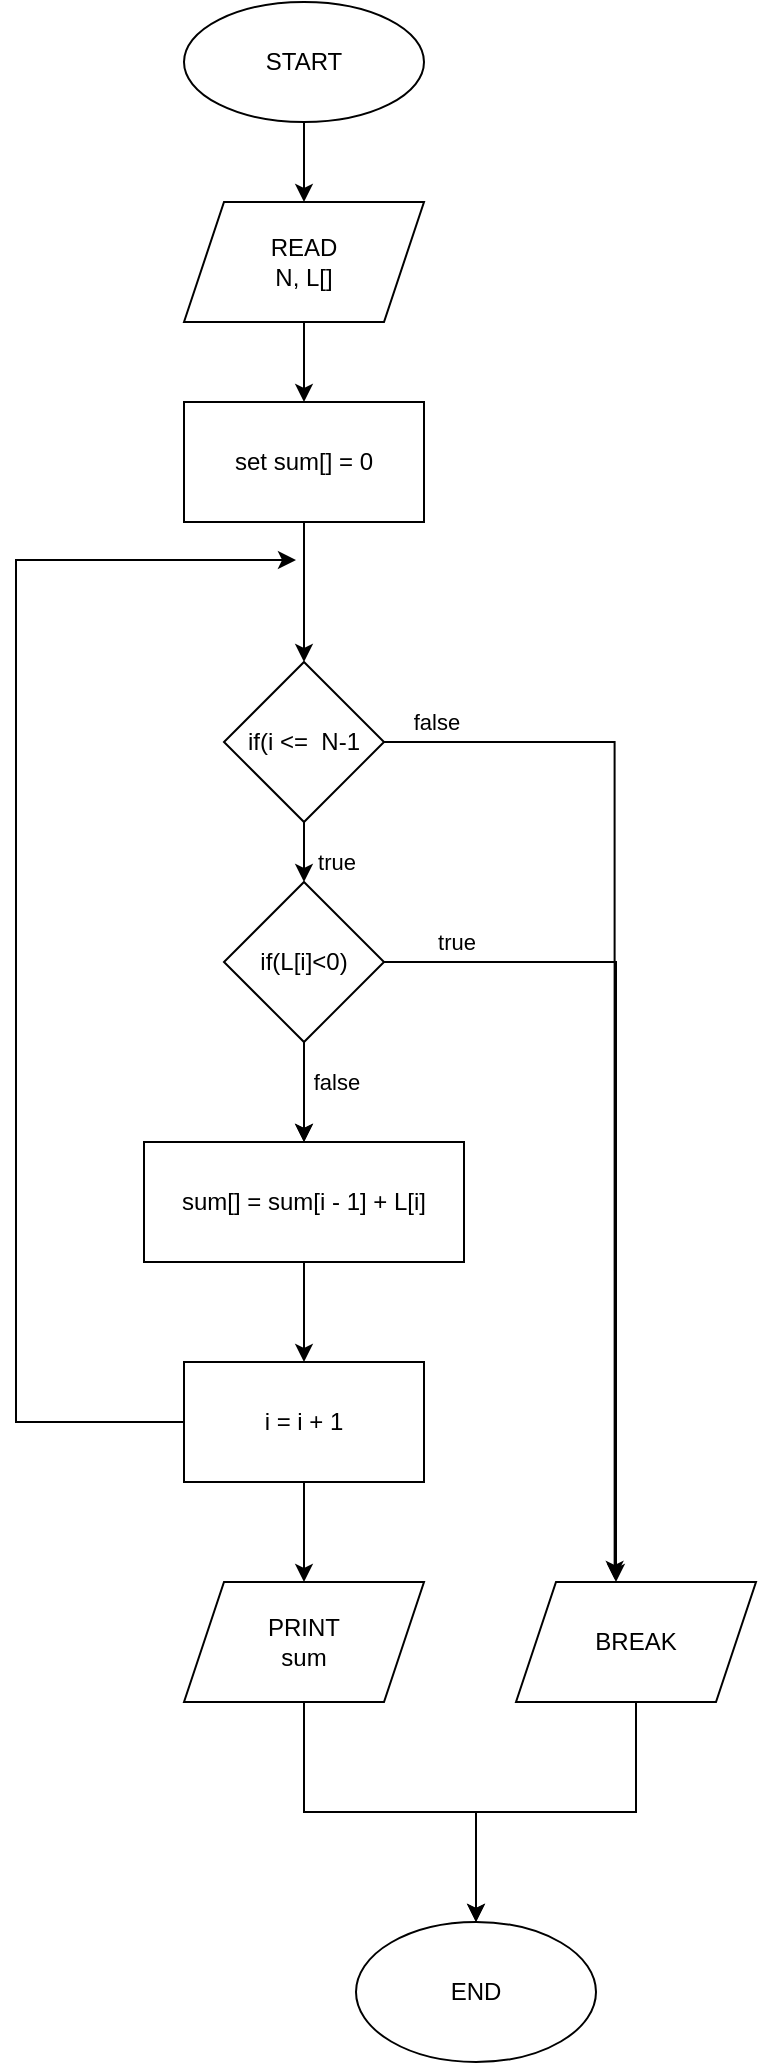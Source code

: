 <mxfile version="20.2.5" type="github">
  <diagram id="C5RBs43oDa-KdzZeNtuy" name="Page-1">
    <mxGraphModel dx="773" dy="505" grid="1" gridSize="10" guides="1" tooltips="1" connect="1" arrows="1" fold="1" page="1" pageScale="1" pageWidth="827" pageHeight="1169" background="#ffffff" math="0" shadow="0">
      <root>
        <mxCell id="WIyWlLk6GJQsqaUBKTNV-0" />
        <mxCell id="WIyWlLk6GJQsqaUBKTNV-1" parent="WIyWlLk6GJQsqaUBKTNV-0" />
        <mxCell id="05G_9rSVKz1b2clJ1yjP-2" style="edgeStyle=orthogonalEdgeStyle;rounded=0;orthogonalLoop=1;jettySize=auto;html=1;entryX=0.5;entryY=0;entryDx=0;entryDy=0;" edge="1" parent="WIyWlLk6GJQsqaUBKTNV-1" source="05G_9rSVKz1b2clJ1yjP-0" target="05G_9rSVKz1b2clJ1yjP-1">
          <mxGeometry relative="1" as="geometry" />
        </mxCell>
        <mxCell id="05G_9rSVKz1b2clJ1yjP-0" value="START" style="ellipse;whiteSpace=wrap;html=1;" vertex="1" parent="WIyWlLk6GJQsqaUBKTNV-1">
          <mxGeometry x="354" y="30" width="120" height="60" as="geometry" />
        </mxCell>
        <mxCell id="05G_9rSVKz1b2clJ1yjP-4" value="" style="edgeStyle=orthogonalEdgeStyle;rounded=0;orthogonalLoop=1;jettySize=auto;html=1;" edge="1" parent="WIyWlLk6GJQsqaUBKTNV-1" source="05G_9rSVKz1b2clJ1yjP-1" target="05G_9rSVKz1b2clJ1yjP-3">
          <mxGeometry relative="1" as="geometry" />
        </mxCell>
        <mxCell id="05G_9rSVKz1b2clJ1yjP-1" value="&lt;div&gt;READ&lt;/div&gt;&lt;div&gt;N, L[]&lt;br&gt;&lt;/div&gt;" style="shape=parallelogram;perimeter=parallelogramPerimeter;whiteSpace=wrap;html=1;fixedSize=1;" vertex="1" parent="WIyWlLk6GJQsqaUBKTNV-1">
          <mxGeometry x="354" y="130" width="120" height="60" as="geometry" />
        </mxCell>
        <mxCell id="05G_9rSVKz1b2clJ1yjP-28" value="" style="edgeStyle=orthogonalEdgeStyle;rounded=0;orthogonalLoop=1;jettySize=auto;html=1;" edge="1" parent="WIyWlLk6GJQsqaUBKTNV-1" source="05G_9rSVKz1b2clJ1yjP-3" target="05G_9rSVKz1b2clJ1yjP-27">
          <mxGeometry relative="1" as="geometry" />
        </mxCell>
        <mxCell id="05G_9rSVKz1b2clJ1yjP-3" value="set sum[] = 0" style="whiteSpace=wrap;html=1;" vertex="1" parent="WIyWlLk6GJQsqaUBKTNV-1">
          <mxGeometry x="354" y="230" width="120" height="60" as="geometry" />
        </mxCell>
        <mxCell id="05G_9rSVKz1b2clJ1yjP-9" value="" style="edgeStyle=orthogonalEdgeStyle;rounded=0;orthogonalLoop=1;jettySize=auto;html=1;" edge="1" parent="WIyWlLk6GJQsqaUBKTNV-1" source="05G_9rSVKz1b2clJ1yjP-6" target="05G_9rSVKz1b2clJ1yjP-8">
          <mxGeometry relative="1" as="geometry" />
        </mxCell>
        <mxCell id="05G_9rSVKz1b2clJ1yjP-14" value="true" style="edgeStyle=orthogonalEdgeStyle;rounded=0;orthogonalLoop=1;jettySize=auto;html=1;" edge="1" parent="WIyWlLk6GJQsqaUBKTNV-1" source="05G_9rSVKz1b2clJ1yjP-6" target="05G_9rSVKz1b2clJ1yjP-22">
          <mxGeometry x="-0.832" y="10" relative="1" as="geometry">
            <mxPoint x="630" y="680" as="targetPoint" />
            <Array as="points">
              <mxPoint x="570" y="510" />
            </Array>
            <mxPoint as="offset" />
          </mxGeometry>
        </mxCell>
        <mxCell id="05G_9rSVKz1b2clJ1yjP-21" value="false" style="edgeStyle=orthogonalEdgeStyle;rounded=0;orthogonalLoop=1;jettySize=auto;html=1;" edge="1" parent="WIyWlLk6GJQsqaUBKTNV-1" source="05G_9rSVKz1b2clJ1yjP-6" target="05G_9rSVKz1b2clJ1yjP-8">
          <mxGeometry x="-0.2" y="16" relative="1" as="geometry">
            <mxPoint as="offset" />
          </mxGeometry>
        </mxCell>
        <mxCell id="05G_9rSVKz1b2clJ1yjP-6" value="if(L[i]&amp;lt;0)" style="rhombus;whiteSpace=wrap;html=1;" vertex="1" parent="WIyWlLk6GJQsqaUBKTNV-1">
          <mxGeometry x="374" y="470" width="80" height="80" as="geometry" />
        </mxCell>
        <mxCell id="05G_9rSVKz1b2clJ1yjP-11" value="" style="edgeStyle=orthogonalEdgeStyle;rounded=0;orthogonalLoop=1;jettySize=auto;html=1;" edge="1" parent="WIyWlLk6GJQsqaUBKTNV-1" source="05G_9rSVKz1b2clJ1yjP-8" target="05G_9rSVKz1b2clJ1yjP-10">
          <mxGeometry relative="1" as="geometry" />
        </mxCell>
        <mxCell id="05G_9rSVKz1b2clJ1yjP-8" value="sum[] = sum[i - 1] + L[i]" style="whiteSpace=wrap;html=1;" vertex="1" parent="WIyWlLk6GJQsqaUBKTNV-1">
          <mxGeometry x="334" y="600" width="160" height="60" as="geometry" />
        </mxCell>
        <mxCell id="05G_9rSVKz1b2clJ1yjP-15" style="edgeStyle=orthogonalEdgeStyle;rounded=0;orthogonalLoop=1;jettySize=auto;html=1;" edge="1" parent="WIyWlLk6GJQsqaUBKTNV-1" source="05G_9rSVKz1b2clJ1yjP-10" target="05G_9rSVKz1b2clJ1yjP-13">
          <mxGeometry relative="1" as="geometry" />
        </mxCell>
        <mxCell id="05G_9rSVKz1b2clJ1yjP-31" style="edgeStyle=orthogonalEdgeStyle;rounded=0;orthogonalLoop=1;jettySize=auto;html=1;" edge="1" parent="WIyWlLk6GJQsqaUBKTNV-1" source="05G_9rSVKz1b2clJ1yjP-10">
          <mxGeometry relative="1" as="geometry">
            <mxPoint x="410" y="309" as="targetPoint" />
            <Array as="points">
              <mxPoint x="270" y="740" />
              <mxPoint x="270" y="309" />
            </Array>
          </mxGeometry>
        </mxCell>
        <mxCell id="05G_9rSVKz1b2clJ1yjP-10" value="i = i + 1" style="whiteSpace=wrap;html=1;" vertex="1" parent="WIyWlLk6GJQsqaUBKTNV-1">
          <mxGeometry x="354" y="710" width="120" height="60" as="geometry" />
        </mxCell>
        <mxCell id="05G_9rSVKz1b2clJ1yjP-25" style="edgeStyle=orthogonalEdgeStyle;rounded=0;orthogonalLoop=1;jettySize=auto;html=1;" edge="1" parent="WIyWlLk6GJQsqaUBKTNV-1" source="05G_9rSVKz1b2clJ1yjP-13" target="05G_9rSVKz1b2clJ1yjP-16">
          <mxGeometry relative="1" as="geometry" />
        </mxCell>
        <mxCell id="05G_9rSVKz1b2clJ1yjP-13" value="&lt;div&gt;PRINT&lt;/div&gt;&lt;div&gt;sum&lt;br&gt;&lt;/div&gt;" style="shape=parallelogram;perimeter=parallelogramPerimeter;whiteSpace=wrap;html=1;fixedSize=1;" vertex="1" parent="WIyWlLk6GJQsqaUBKTNV-1">
          <mxGeometry x="354" y="820" width="120" height="60" as="geometry" />
        </mxCell>
        <mxCell id="05G_9rSVKz1b2clJ1yjP-16" value="END" style="ellipse;whiteSpace=wrap;html=1;" vertex="1" parent="WIyWlLk6GJQsqaUBKTNV-1">
          <mxGeometry x="440" y="990" width="120" height="70" as="geometry" />
        </mxCell>
        <mxCell id="05G_9rSVKz1b2clJ1yjP-26" style="edgeStyle=orthogonalEdgeStyle;rounded=0;orthogonalLoop=1;jettySize=auto;html=1;" edge="1" parent="WIyWlLk6GJQsqaUBKTNV-1" source="05G_9rSVKz1b2clJ1yjP-22" target="05G_9rSVKz1b2clJ1yjP-16">
          <mxGeometry relative="1" as="geometry" />
        </mxCell>
        <mxCell id="05G_9rSVKz1b2clJ1yjP-22" value="BREAK " style="shape=parallelogram;perimeter=parallelogramPerimeter;whiteSpace=wrap;html=1;fixedSize=1;" vertex="1" parent="WIyWlLk6GJQsqaUBKTNV-1">
          <mxGeometry x="520" y="820" width="120" height="60" as="geometry" />
        </mxCell>
        <mxCell id="05G_9rSVKz1b2clJ1yjP-29" value="true" style="edgeStyle=orthogonalEdgeStyle;rounded=0;orthogonalLoop=1;jettySize=auto;html=1;entryX=0.5;entryY=0;entryDx=0;entryDy=0;" edge="1" parent="WIyWlLk6GJQsqaUBKTNV-1" source="05G_9rSVKz1b2clJ1yjP-27" target="05G_9rSVKz1b2clJ1yjP-6">
          <mxGeometry x="-0.194" y="-16" relative="1" as="geometry">
            <mxPoint as="offset" />
          </mxGeometry>
        </mxCell>
        <mxCell id="05G_9rSVKz1b2clJ1yjP-30" value="false" style="edgeStyle=orthogonalEdgeStyle;rounded=0;orthogonalLoop=1;jettySize=auto;html=1;entryX=0.411;entryY=-0.025;entryDx=0;entryDy=0;entryPerimeter=0;" edge="1" parent="WIyWlLk6GJQsqaUBKTNV-1" source="05G_9rSVKz1b2clJ1yjP-27" target="05G_9rSVKz1b2clJ1yjP-22">
          <mxGeometry x="-0.902" y="10" relative="1" as="geometry">
            <mxPoint x="570" y="782.353" as="targetPoint" />
            <mxPoint as="offset" />
          </mxGeometry>
        </mxCell>
        <mxCell id="05G_9rSVKz1b2clJ1yjP-27" value="if(i &amp;lt;=&amp;nbsp; N-1" style="rhombus;whiteSpace=wrap;html=1;" vertex="1" parent="WIyWlLk6GJQsqaUBKTNV-1">
          <mxGeometry x="374" y="360" width="80" height="80" as="geometry" />
        </mxCell>
      </root>
    </mxGraphModel>
  </diagram>
</mxfile>
